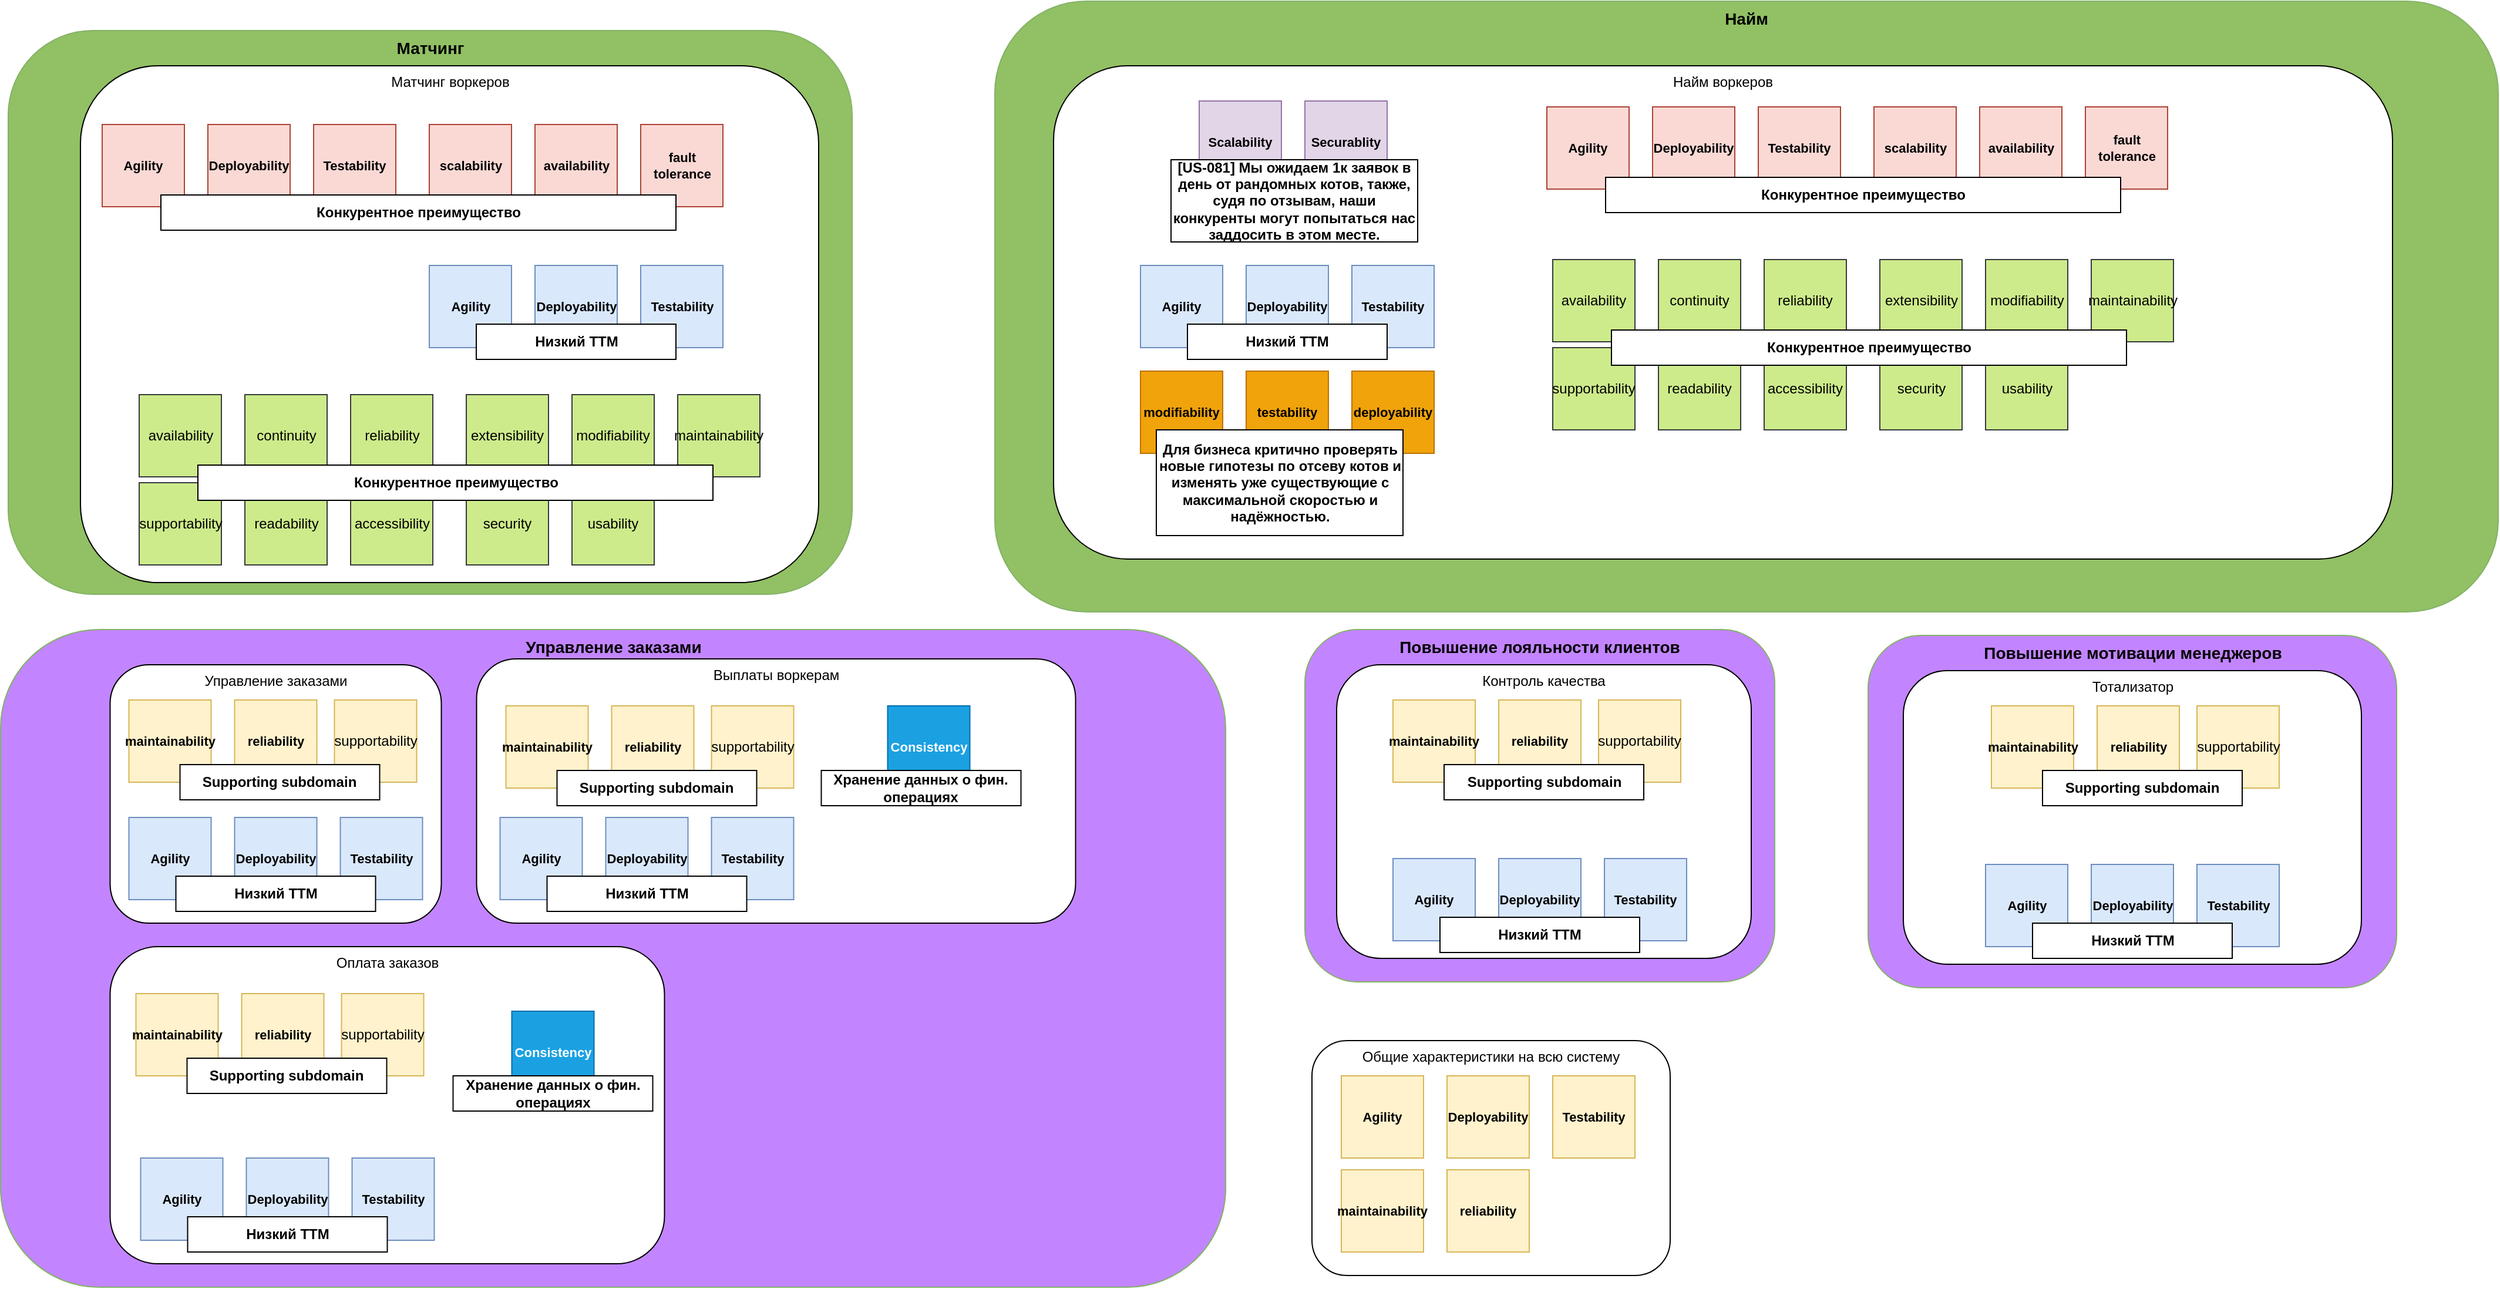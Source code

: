 <mxfile version="24.6.4" type="device">
  <diagram name="Страница — 1" id="pB-DCqzlVxQYwyFY6dTd">
    <mxGraphModel dx="5239" dy="3279" grid="1" gridSize="10" guides="1" tooltips="1" connect="1" arrows="1" fold="1" page="1" pageScale="1" pageWidth="827" pageHeight="1169" math="0" shadow="0">
      <root>
        <mxCell id="0" />
        <mxCell id="1" parent="0" />
        <mxCell id="i9HxITUdwTg5ynkEMa7d-1" value="&lt;font style=&quot;font-size: 14px;&quot;&gt;Найм&lt;/font&gt;" style="rounded=1;whiteSpace=wrap;html=1;fillColor=#92C064;strokeColor=#82b366;horizontal=1;verticalAlign=top;fontSize=14;fontStyle=1" parent="1" vertex="1">
          <mxGeometry x="-560" y="-195" width="1280" height="520" as="geometry" />
        </mxCell>
        <mxCell id="i9HxITUdwTg5ynkEMa7d-2" value="Повышение мотивации менеджеров" style="rounded=1;whiteSpace=wrap;html=1;fillColor=#C285FF;strokeColor=#82b366;verticalAlign=top;fontStyle=1;fontSize=14;" parent="1" vertex="1">
          <mxGeometry x="183.5" y="345" width="450" height="300" as="geometry" />
        </mxCell>
        <mxCell id="i9HxITUdwTg5ynkEMa7d-3" value="Повышение лояльности клиентов" style="rounded=1;whiteSpace=wrap;html=1;fillColor=#C285FF;strokeColor=#82b366;verticalAlign=top;fontSize=14;fontStyle=1" parent="1" vertex="1">
          <mxGeometry x="-296" y="340" width="400" height="300" as="geometry" />
        </mxCell>
        <mxCell id="i9HxITUdwTg5ynkEMa7d-4" value="&lt;font style=&quot;font-size: 14px;&quot;&gt;&lt;b&gt;Управление заказами&lt;/b&gt;&lt;/font&gt;" style="rounded=1;whiteSpace=wrap;html=1;fillColor=#C285FF;strokeColor=#82b366;verticalAlign=top;" parent="1" vertex="1">
          <mxGeometry x="-1406.5" y="340" width="1043" height="560" as="geometry" />
        </mxCell>
        <mxCell id="i9HxITUdwTg5ynkEMa7d-6" value="Найм воркеров" style="rounded=1;whiteSpace=wrap;html=1;horizontal=1;verticalAlign=top;" parent="1" vertex="1">
          <mxGeometry x="-510" y="-140" width="1140" height="420" as="geometry" />
        </mxCell>
        <mxCell id="i9HxITUdwTg5ynkEMa7d-8" value="Оплата заказов" style="rounded=1;whiteSpace=wrap;html=1;verticalAlign=top;" parent="1" vertex="1">
          <mxGeometry x="-1313.25" y="610" width="472" height="270" as="geometry" />
        </mxCell>
        <mxCell id="i9HxITUdwTg5ynkEMa7d-9" value="Выплаты воркерам" style="rounded=1;whiteSpace=wrap;html=1;verticalAlign=top;" parent="1" vertex="1">
          <mxGeometry x="-1001.25" y="365" width="510" height="225" as="geometry" />
        </mxCell>
        <mxCell id="i9HxITUdwTg5ynkEMa7d-11" value="Управление заказами" style="rounded=1;whiteSpace=wrap;html=1;verticalAlign=top;" parent="1" vertex="1">
          <mxGeometry x="-1313.25" y="370" width="282" height="220" as="geometry" />
        </mxCell>
        <mxCell id="i9HxITUdwTg5ynkEMa7d-17" value="Тотализатор" style="rounded=1;whiteSpace=wrap;html=1;verticalAlign=top;" parent="1" vertex="1">
          <mxGeometry x="213.5" y="375" width="390" height="250" as="geometry" />
        </mxCell>
        <mxCell id="i9HxITUdwTg5ynkEMa7d-18" value="Контроль качества" style="rounded=1;whiteSpace=wrap;html=1;verticalAlign=top;" parent="1" vertex="1">
          <mxGeometry x="-269" y="370" width="353" height="250" as="geometry" />
        </mxCell>
        <mxCell id="p7_S75s9Kl5HE0xFlEru-1" value="Матчинг" style="rounded=1;whiteSpace=wrap;html=1;fillColor=#92C064;strokeColor=#82b366;verticalAlign=top;fontStyle=1;fontSize=14;" parent="1" vertex="1">
          <mxGeometry x="-1400" y="-170" width="718.5" height="480" as="geometry" />
        </mxCell>
        <mxCell id="i9HxITUdwTg5ynkEMa7d-10" value="Матчинг воркеров" style="rounded=1;whiteSpace=wrap;html=1;verticalAlign=top;" parent="1" vertex="1">
          <mxGeometry x="-1338.5" y="-140" width="628.5" height="440" as="geometry" />
        </mxCell>
        <mxCell id="guKOBlCvcFEGk6WnvgFR-11" value="&lt;b style=&quot;font-size: 11px;&quot;&gt;&lt;font style=&quot;font-size: 11px;&quot;&gt;Agility&lt;/font&gt;&lt;/b&gt;" style="whiteSpace=wrap;html=1;aspect=fixed;labelBackgroundColor=none;fillColor=#dae8fc;strokeColor=#6c8ebf;fontSize=11;" parent="1" vertex="1">
          <mxGeometry x="-436" y="30" width="70" height="70" as="geometry" />
        </mxCell>
        <mxCell id="guKOBlCvcFEGk6WnvgFR-12" value="&lt;b style=&quot;font-size: 11px;&quot;&gt;&lt;font style=&quot;font-size: 11px;&quot;&gt;Deployability&lt;/font&gt;&lt;/b&gt;" style="whiteSpace=wrap;html=1;aspect=fixed;labelBackgroundColor=none;fillColor=#dae8fc;strokeColor=#6c8ebf;fontSize=11;" parent="1" vertex="1">
          <mxGeometry x="-346" y="30" width="70" height="70" as="geometry" />
        </mxCell>
        <mxCell id="guKOBlCvcFEGk6WnvgFR-13" value="&lt;b style=&quot;font-size: 11px;&quot;&gt;&lt;font style=&quot;font-size: 11px;&quot;&gt;Testability&lt;/font&gt;&lt;/b&gt;" style="whiteSpace=wrap;html=1;aspect=fixed;labelBackgroundColor=none;fillColor=#dae8fc;strokeColor=#6c8ebf;fontSize=11;" parent="1" vertex="1">
          <mxGeometry x="-256" y="30" width="70" height="70" as="geometry" />
        </mxCell>
        <mxCell id="guKOBlCvcFEGk6WnvgFR-14" value="Низкий TTM" style="rounded=0;whiteSpace=wrap;html=1;fontStyle=1" parent="1" vertex="1">
          <mxGeometry x="-396" y="80" width="170" height="30" as="geometry" />
        </mxCell>
        <mxCell id="guKOBlCvcFEGk6WnvgFR-18" value="&lt;b style=&quot;font-size: 11px;&quot;&gt;&lt;font style=&quot;font-size: 11px;&quot;&gt;Agility&lt;/font&gt;&lt;/b&gt;" style="whiteSpace=wrap;html=1;aspect=fixed;labelBackgroundColor=none;fillColor=#dae8fc;strokeColor=#6c8ebf;fontSize=11;" parent="1" vertex="1">
          <mxGeometry x="-1041.5" y="30" width="70" height="70" as="geometry" />
        </mxCell>
        <mxCell id="guKOBlCvcFEGk6WnvgFR-19" value="&lt;b style=&quot;font-size: 11px;&quot;&gt;&lt;font style=&quot;font-size: 11px;&quot;&gt;Deployability&lt;/font&gt;&lt;/b&gt;" style="whiteSpace=wrap;html=1;aspect=fixed;labelBackgroundColor=none;fillColor=#dae8fc;strokeColor=#6c8ebf;fontSize=11;" parent="1" vertex="1">
          <mxGeometry x="-951.5" y="30" width="70" height="70" as="geometry" />
        </mxCell>
        <mxCell id="guKOBlCvcFEGk6WnvgFR-20" value="&lt;b style=&quot;font-size: 11px;&quot;&gt;&lt;font style=&quot;font-size: 11px;&quot;&gt;Testability&lt;/font&gt;&lt;/b&gt;" style="whiteSpace=wrap;html=1;aspect=fixed;labelBackgroundColor=none;fillColor=#dae8fc;strokeColor=#6c8ebf;fontSize=11;" parent="1" vertex="1">
          <mxGeometry x="-861.5" y="30" width="70" height="70" as="geometry" />
        </mxCell>
        <mxCell id="guKOBlCvcFEGk6WnvgFR-21" value="Низкий TTM" style="rounded=0;whiteSpace=wrap;html=1;fontStyle=1" parent="1" vertex="1">
          <mxGeometry x="-1001.5" y="80" width="170" height="30" as="geometry" />
        </mxCell>
        <mxCell id="guKOBlCvcFEGk6WnvgFR-22" value="&lt;b style=&quot;font-size: 11px;&quot;&gt;&lt;font style=&quot;font-size: 11px;&quot;&gt;Agility&lt;/font&gt;&lt;/b&gt;" style="whiteSpace=wrap;html=1;aspect=fixed;labelBackgroundColor=none;fillColor=#dae8fc;strokeColor=#6c8ebf;fontSize=11;" parent="1" vertex="1">
          <mxGeometry x="-221" y="535" width="70" height="70" as="geometry" />
        </mxCell>
        <mxCell id="guKOBlCvcFEGk6WnvgFR-23" value="&lt;b style=&quot;font-size: 11px;&quot;&gt;&lt;font style=&quot;font-size: 11px;&quot;&gt;Deployability&lt;/font&gt;&lt;/b&gt;" style="whiteSpace=wrap;html=1;aspect=fixed;labelBackgroundColor=none;fillColor=#dae8fc;strokeColor=#6c8ebf;fontSize=11;" parent="1" vertex="1">
          <mxGeometry x="-131" y="535" width="70" height="70" as="geometry" />
        </mxCell>
        <mxCell id="guKOBlCvcFEGk6WnvgFR-24" value="&lt;b style=&quot;font-size: 11px;&quot;&gt;&lt;font style=&quot;font-size: 11px;&quot;&gt;Testability&lt;/font&gt;&lt;/b&gt;" style="whiteSpace=wrap;html=1;aspect=fixed;labelBackgroundColor=none;fillColor=#dae8fc;strokeColor=#6c8ebf;fontSize=11;" parent="1" vertex="1">
          <mxGeometry x="-41" y="535" width="70" height="70" as="geometry" />
        </mxCell>
        <mxCell id="guKOBlCvcFEGk6WnvgFR-25" value="Низкий TTM" style="rounded=0;whiteSpace=wrap;html=1;fontStyle=1" parent="1" vertex="1">
          <mxGeometry x="-181" y="585" width="170" height="30" as="geometry" />
        </mxCell>
        <mxCell id="guKOBlCvcFEGk6WnvgFR-30" value="&lt;b style=&quot;font-size: 11px;&quot;&gt;&lt;font style=&quot;font-size: 11px;&quot;&gt;Agility&lt;/font&gt;&lt;/b&gt;" style="whiteSpace=wrap;html=1;aspect=fixed;labelBackgroundColor=none;fillColor=#dae8fc;strokeColor=#6c8ebf;fontSize=11;" parent="1" vertex="1">
          <mxGeometry x="-1297.25" y="500" width="70" height="70" as="geometry" />
        </mxCell>
        <mxCell id="guKOBlCvcFEGk6WnvgFR-31" value="&lt;b style=&quot;font-size: 11px;&quot;&gt;&lt;font style=&quot;font-size: 11px;&quot;&gt;Deployability&lt;/font&gt;&lt;/b&gt;" style="whiteSpace=wrap;html=1;aspect=fixed;labelBackgroundColor=none;fillColor=#dae8fc;strokeColor=#6c8ebf;fontSize=11;" parent="1" vertex="1">
          <mxGeometry x="-1207.25" y="500" width="70" height="70" as="geometry" />
        </mxCell>
        <mxCell id="guKOBlCvcFEGk6WnvgFR-32" value="&lt;b style=&quot;font-size: 11px;&quot;&gt;&lt;font style=&quot;font-size: 11px;&quot;&gt;Testability&lt;/font&gt;&lt;/b&gt;" style="whiteSpace=wrap;html=1;aspect=fixed;labelBackgroundColor=none;fillColor=#dae8fc;strokeColor=#6c8ebf;fontSize=11;" parent="1" vertex="1">
          <mxGeometry x="-1117.25" y="500" width="70" height="70" as="geometry" />
        </mxCell>
        <mxCell id="guKOBlCvcFEGk6WnvgFR-33" value="Низкий TTM" style="rounded=0;whiteSpace=wrap;html=1;fontStyle=1" parent="1" vertex="1">
          <mxGeometry x="-1257.25" y="550" width="170" height="30" as="geometry" />
        </mxCell>
        <mxCell id="guKOBlCvcFEGk6WnvgFR-34" value="&lt;b style=&quot;font-size: 11px;&quot;&gt;&lt;font style=&quot;font-size: 11px;&quot;&gt;Agility&lt;/font&gt;&lt;/b&gt;" style="whiteSpace=wrap;html=1;aspect=fixed;labelBackgroundColor=none;fillColor=#dae8fc;strokeColor=#6c8ebf;fontSize=11;" parent="1" vertex="1">
          <mxGeometry x="-981.25" y="500" width="70" height="70" as="geometry" />
        </mxCell>
        <mxCell id="guKOBlCvcFEGk6WnvgFR-35" value="&lt;b style=&quot;font-size: 11px;&quot;&gt;&lt;font style=&quot;font-size: 11px;&quot;&gt;Deployability&lt;/font&gt;&lt;/b&gt;" style="whiteSpace=wrap;html=1;aspect=fixed;labelBackgroundColor=none;fillColor=#dae8fc;strokeColor=#6c8ebf;fontSize=11;" parent="1" vertex="1">
          <mxGeometry x="-891.25" y="500" width="70" height="70" as="geometry" />
        </mxCell>
        <mxCell id="guKOBlCvcFEGk6WnvgFR-36" value="&lt;b style=&quot;font-size: 11px;&quot;&gt;&lt;font style=&quot;font-size: 11px;&quot;&gt;Testability&lt;/font&gt;&lt;/b&gt;" style="whiteSpace=wrap;html=1;aspect=fixed;labelBackgroundColor=none;fillColor=#dae8fc;strokeColor=#6c8ebf;fontSize=11;" parent="1" vertex="1">
          <mxGeometry x="-801.25" y="500" width="70" height="70" as="geometry" />
        </mxCell>
        <mxCell id="guKOBlCvcFEGk6WnvgFR-37" value="Низкий TTM" style="rounded=0;whiteSpace=wrap;html=1;fontStyle=1" parent="1" vertex="1">
          <mxGeometry x="-941.25" y="550" width="170" height="30" as="geometry" />
        </mxCell>
        <mxCell id="guKOBlCvcFEGk6WnvgFR-38" value="&lt;b style=&quot;font-size: 11px;&quot;&gt;&lt;font style=&quot;font-size: 11px;&quot;&gt;Agility&lt;/font&gt;&lt;/b&gt;" style="whiteSpace=wrap;html=1;aspect=fixed;labelBackgroundColor=none;fillColor=#dae8fc;strokeColor=#6c8ebf;fontSize=11;" parent="1" vertex="1">
          <mxGeometry x="-1287.25" y="790" width="70" height="70" as="geometry" />
        </mxCell>
        <mxCell id="guKOBlCvcFEGk6WnvgFR-39" value="&lt;b style=&quot;font-size: 11px;&quot;&gt;&lt;font style=&quot;font-size: 11px;&quot;&gt;Deployability&lt;/font&gt;&lt;/b&gt;" style="whiteSpace=wrap;html=1;aspect=fixed;labelBackgroundColor=none;fillColor=#dae8fc;strokeColor=#6c8ebf;fontSize=11;" parent="1" vertex="1">
          <mxGeometry x="-1197.25" y="790" width="70" height="70" as="geometry" />
        </mxCell>
        <mxCell id="guKOBlCvcFEGk6WnvgFR-40" value="&lt;b style=&quot;font-size: 11px;&quot;&gt;&lt;font style=&quot;font-size: 11px;&quot;&gt;Testability&lt;/font&gt;&lt;/b&gt;" style="whiteSpace=wrap;html=1;aspect=fixed;labelBackgroundColor=none;fillColor=#dae8fc;strokeColor=#6c8ebf;fontSize=11;" parent="1" vertex="1">
          <mxGeometry x="-1107.25" y="790" width="70" height="70" as="geometry" />
        </mxCell>
        <mxCell id="guKOBlCvcFEGk6WnvgFR-41" value="Низкий TTM" style="rounded=0;whiteSpace=wrap;html=1;fontStyle=1" parent="1" vertex="1">
          <mxGeometry x="-1247.25" y="840" width="170" height="30" as="geometry" />
        </mxCell>
        <mxCell id="guKOBlCvcFEGk6WnvgFR-42" value="&lt;b style=&quot;font-size: 11px;&quot;&gt;&lt;font style=&quot;font-size: 11px;&quot;&gt;Agility&lt;/font&gt;&lt;/b&gt;" style="whiteSpace=wrap;html=1;aspect=fixed;labelBackgroundColor=none;fillColor=#dae8fc;strokeColor=#6c8ebf;fontSize=11;" parent="1" vertex="1">
          <mxGeometry x="283.5" y="540" width="70" height="70" as="geometry" />
        </mxCell>
        <mxCell id="guKOBlCvcFEGk6WnvgFR-43" value="&lt;b style=&quot;font-size: 11px;&quot;&gt;&lt;font style=&quot;font-size: 11px;&quot;&gt;Deployability&lt;/font&gt;&lt;/b&gt;" style="whiteSpace=wrap;html=1;aspect=fixed;labelBackgroundColor=none;fillColor=#dae8fc;strokeColor=#6c8ebf;fontSize=11;" parent="1" vertex="1">
          <mxGeometry x="373.5" y="540" width="70" height="70" as="geometry" />
        </mxCell>
        <mxCell id="guKOBlCvcFEGk6WnvgFR-44" value="&lt;b style=&quot;font-size: 11px;&quot;&gt;&lt;font style=&quot;font-size: 11px;&quot;&gt;Testability&lt;/font&gt;&lt;/b&gt;" style="whiteSpace=wrap;html=1;aspect=fixed;labelBackgroundColor=none;fillColor=#dae8fc;strokeColor=#6c8ebf;fontSize=11;" parent="1" vertex="1">
          <mxGeometry x="463.5" y="540" width="70" height="70" as="geometry" />
        </mxCell>
        <mxCell id="guKOBlCvcFEGk6WnvgFR-45" value="Низкий TTM" style="rounded=0;whiteSpace=wrap;html=1;fontStyle=1" parent="1" vertex="1">
          <mxGeometry x="323.5" y="590" width="170" height="30" as="geometry" />
        </mxCell>
        <mxCell id="guKOBlCvcFEGk6WnvgFR-46" value="Общие характеристики на всю систему" style="rounded=1;whiteSpace=wrap;html=1;verticalAlign=top;" parent="1" vertex="1">
          <mxGeometry x="-290" y="690" width="305" height="200" as="geometry" />
        </mxCell>
        <mxCell id="guKOBlCvcFEGk6WnvgFR-47" value="&lt;b style=&quot;font-size: 11px;&quot;&gt;&lt;font style=&quot;font-size: 11px;&quot;&gt;Agility&lt;/font&gt;&lt;/b&gt;" style="whiteSpace=wrap;html=1;aspect=fixed;labelBackgroundColor=none;fillColor=#fff2cc;strokeColor=#d6b656;fontSize=11;" parent="1" vertex="1">
          <mxGeometry x="-265" y="720" width="70" height="70" as="geometry" />
        </mxCell>
        <mxCell id="DYhysilcUHir7CbwO9jj-1" value="&lt;b style=&quot;font-size: 11px;&quot;&gt;&lt;font style=&quot;font-size: 11px;&quot;&gt;Deployability&lt;/font&gt;&lt;/b&gt;" style="whiteSpace=wrap;html=1;aspect=fixed;labelBackgroundColor=none;fillColor=#fff2cc;strokeColor=#d6b656;fontSize=11;" vertex="1" parent="1">
          <mxGeometry x="-175" y="720" width="70" height="70" as="geometry" />
        </mxCell>
        <mxCell id="DYhysilcUHir7CbwO9jj-2" value="&lt;b style=&quot;font-size: 11px;&quot;&gt;&lt;font style=&quot;font-size: 11px;&quot;&gt;Testability&lt;/font&gt;&lt;/b&gt;" style="whiteSpace=wrap;html=1;aspect=fixed;labelBackgroundColor=none;fillColor=#fff2cc;strokeColor=#d6b656;fontSize=11;" vertex="1" parent="1">
          <mxGeometry x="-85" y="720" width="70" height="70" as="geometry" />
        </mxCell>
        <mxCell id="DYhysilcUHir7CbwO9jj-3" value="&lt;b style=&quot;font-size: 11px;&quot;&gt;&lt;font style=&quot;font-size: 11px;&quot;&gt;Scalability&lt;/font&gt;&lt;/b&gt;" style="whiteSpace=wrap;html=1;aspect=fixed;labelBackgroundColor=none;fillColor=#e1d5e7;strokeColor=#9673a6;fontSize=11;" vertex="1" parent="1">
          <mxGeometry x="-386" y="-110" width="70" height="70" as="geometry" />
        </mxCell>
        <mxCell id="DYhysilcUHir7CbwO9jj-4" value="&lt;b style=&quot;font-size: 11px;&quot;&gt;&lt;font style=&quot;font-size: 11px;&quot;&gt;Securablity&lt;/font&gt;&lt;/b&gt;" style="whiteSpace=wrap;html=1;aspect=fixed;labelBackgroundColor=none;fillColor=#e1d5e7;strokeColor=#9673a6;fontSize=11;" vertex="1" parent="1">
          <mxGeometry x="-296" y="-110" width="70" height="70" as="geometry" />
        </mxCell>
        <mxCell id="DYhysilcUHir7CbwO9jj-5" value="&lt;b&gt;modifiability&lt;/b&gt;" style="whiteSpace=wrap;html=1;aspect=fixed;labelBackgroundColor=none;fillColor=#f0a30a;strokeColor=#BD7000;fontSize=11;fontColor=#000000;" vertex="1" parent="1">
          <mxGeometry x="-436" y="120" width="70" height="70" as="geometry" />
        </mxCell>
        <mxCell id="DYhysilcUHir7CbwO9jj-6" value="&lt;b&gt;testability&lt;/b&gt;" style="whiteSpace=wrap;html=1;aspect=fixed;labelBackgroundColor=none;fillColor=#f0a30a;strokeColor=#BD7000;fontSize=11;fontColor=#000000;" vertex="1" parent="1">
          <mxGeometry x="-346" y="120" width="70" height="70" as="geometry" />
        </mxCell>
        <mxCell id="DYhysilcUHir7CbwO9jj-7" value="&lt;b&gt;deployability&lt;/b&gt;" style="whiteSpace=wrap;html=1;aspect=fixed;labelBackgroundColor=none;fillColor=#f0a30a;strokeColor=#BD7000;fontSize=11;fontColor=#000000;" vertex="1" parent="1">
          <mxGeometry x="-256" y="120" width="70" height="70" as="geometry" />
        </mxCell>
        <mxCell id="DYhysilcUHir7CbwO9jj-8" value="Для бизнеса критично проверять новые гипотезы по отсеву котов и изменять уже существующие с максимальной скоростью и надёжностью." style="rounded=0;whiteSpace=wrap;html=1;fontStyle=1" vertex="1" parent="1">
          <mxGeometry x="-422.5" y="170" width="210" height="90" as="geometry" />
        </mxCell>
        <mxCell id="DYhysilcUHir7CbwO9jj-9" value="[US-081] Мы ожидаем 1к заявок в день от рандомных котов, также, судя по отзывам, наши конкуренты могут попытаться нас заддосить в этом месте." style="rounded=0;whiteSpace=wrap;html=1;fontStyle=1" vertex="1" parent="1">
          <mxGeometry x="-410" y="-60" width="210" height="70" as="geometry" />
        </mxCell>
        <mxCell id="DYhysilcUHir7CbwO9jj-10" value="&lt;b&gt;maintainability&lt;/b&gt;" style="whiteSpace=wrap;html=1;aspect=fixed;labelBackgroundColor=none;fillColor=#fff2cc;strokeColor=#d6b656;fontSize=11;" vertex="1" parent="1">
          <mxGeometry x="-265" y="800" width="70" height="70" as="geometry" />
        </mxCell>
        <mxCell id="DYhysilcUHir7CbwO9jj-11" value="&lt;b&gt;reliability&lt;/b&gt;" style="whiteSpace=wrap;html=1;aspect=fixed;labelBackgroundColor=none;fillColor=#fff2cc;strokeColor=#d6b656;fontSize=11;" vertex="1" parent="1">
          <mxGeometry x="-175" y="800" width="70" height="70" as="geometry" />
        </mxCell>
        <mxCell id="DYhysilcUHir7CbwO9jj-14" value="&lt;b&gt;maintainability&lt;/b&gt;" style="whiteSpace=wrap;html=1;aspect=fixed;labelBackgroundColor=none;fillColor=#fff2cc;strokeColor=#d6b656;fontSize=11;" vertex="1" parent="1">
          <mxGeometry x="-221" y="400" width="70" height="70" as="geometry" />
        </mxCell>
        <mxCell id="DYhysilcUHir7CbwO9jj-15" value="&lt;b&gt;reliability&lt;/b&gt;" style="whiteSpace=wrap;html=1;aspect=fixed;labelBackgroundColor=none;fillColor=#fff2cc;strokeColor=#d6b656;fontSize=11;" vertex="1" parent="1">
          <mxGeometry x="-131" y="400" width="70" height="70" as="geometry" />
        </mxCell>
        <mxCell id="DYhysilcUHir7CbwO9jj-16" value="&lt;span style=&quot;font-size: 12px; text-align: left;&quot;&gt;supportability&lt;/span&gt;" style="whiteSpace=wrap;html=1;aspect=fixed;labelBackgroundColor=none;fillColor=#fff2cc;strokeColor=#d6b656;fontSize=11;" vertex="1" parent="1">
          <mxGeometry x="-46" y="400" width="70" height="70" as="geometry" />
        </mxCell>
        <mxCell id="DYhysilcUHir7CbwO9jj-17" value="Supporting subdomain" style="rounded=0;whiteSpace=wrap;html=1;fontStyle=1" vertex="1" parent="1">
          <mxGeometry x="-177.5" y="455" width="170" height="30" as="geometry" />
        </mxCell>
        <mxCell id="DYhysilcUHir7CbwO9jj-18" value="&lt;b&gt;maintainability&lt;/b&gt;" style="whiteSpace=wrap;html=1;aspect=fixed;labelBackgroundColor=none;fillColor=#fff2cc;strokeColor=#d6b656;fontSize=11;" vertex="1" parent="1">
          <mxGeometry x="-1297.25" y="400" width="70" height="70" as="geometry" />
        </mxCell>
        <mxCell id="DYhysilcUHir7CbwO9jj-19" value="&lt;b&gt;reliability&lt;/b&gt;" style="whiteSpace=wrap;html=1;aspect=fixed;labelBackgroundColor=none;fillColor=#fff2cc;strokeColor=#d6b656;fontSize=11;" vertex="1" parent="1">
          <mxGeometry x="-1207.25" y="400" width="70" height="70" as="geometry" />
        </mxCell>
        <mxCell id="DYhysilcUHir7CbwO9jj-20" value="&lt;span style=&quot;font-size: 12px; text-align: left;&quot;&gt;supportability&lt;/span&gt;" style="whiteSpace=wrap;html=1;aspect=fixed;labelBackgroundColor=none;fillColor=#fff2cc;strokeColor=#d6b656;fontSize=11;" vertex="1" parent="1">
          <mxGeometry x="-1122.25" y="400" width="70" height="70" as="geometry" />
        </mxCell>
        <mxCell id="DYhysilcUHir7CbwO9jj-21" value="Supporting subdomain" style="rounded=0;whiteSpace=wrap;html=1;fontStyle=1" vertex="1" parent="1">
          <mxGeometry x="-1253.75" y="455" width="170" height="30" as="geometry" />
        </mxCell>
        <mxCell id="DYhysilcUHir7CbwO9jj-22" value="&lt;b&gt;maintainability&lt;/b&gt;" style="whiteSpace=wrap;html=1;aspect=fixed;labelBackgroundColor=none;fillColor=#fff2cc;strokeColor=#d6b656;fontSize=11;" vertex="1" parent="1">
          <mxGeometry x="-976.25" y="405" width="70" height="70" as="geometry" />
        </mxCell>
        <mxCell id="DYhysilcUHir7CbwO9jj-23" value="&lt;b&gt;reliability&lt;/b&gt;" style="whiteSpace=wrap;html=1;aspect=fixed;labelBackgroundColor=none;fillColor=#fff2cc;strokeColor=#d6b656;fontSize=11;" vertex="1" parent="1">
          <mxGeometry x="-886.25" y="405" width="70" height="70" as="geometry" />
        </mxCell>
        <mxCell id="DYhysilcUHir7CbwO9jj-24" value="&lt;span style=&quot;font-size: 12px; text-align: left;&quot;&gt;supportability&lt;/span&gt;" style="whiteSpace=wrap;html=1;aspect=fixed;labelBackgroundColor=none;fillColor=#fff2cc;strokeColor=#d6b656;fontSize=11;" vertex="1" parent="1">
          <mxGeometry x="-801.25" y="405" width="70" height="70" as="geometry" />
        </mxCell>
        <mxCell id="DYhysilcUHir7CbwO9jj-25" value="Supporting subdomain" style="rounded=0;whiteSpace=wrap;html=1;fontStyle=1" vertex="1" parent="1">
          <mxGeometry x="-932.75" y="460" width="170" height="30" as="geometry" />
        </mxCell>
        <mxCell id="DYhysilcUHir7CbwO9jj-26" value="&lt;b&gt;maintainability&lt;/b&gt;" style="whiteSpace=wrap;html=1;aspect=fixed;labelBackgroundColor=none;fillColor=#fff2cc;strokeColor=#d6b656;fontSize=11;" vertex="1" parent="1">
          <mxGeometry x="-1291.25" y="650" width="70" height="70" as="geometry" />
        </mxCell>
        <mxCell id="DYhysilcUHir7CbwO9jj-27" value="&lt;b&gt;reliability&lt;/b&gt;" style="whiteSpace=wrap;html=1;aspect=fixed;labelBackgroundColor=none;fillColor=#fff2cc;strokeColor=#d6b656;fontSize=11;" vertex="1" parent="1">
          <mxGeometry x="-1201.25" y="650" width="70" height="70" as="geometry" />
        </mxCell>
        <mxCell id="DYhysilcUHir7CbwO9jj-28" value="&lt;span style=&quot;font-size: 12px; text-align: left;&quot;&gt;supportability&lt;/span&gt;" style="whiteSpace=wrap;html=1;aspect=fixed;labelBackgroundColor=none;fillColor=#fff2cc;strokeColor=#d6b656;fontSize=11;" vertex="1" parent="1">
          <mxGeometry x="-1116.25" y="650" width="70" height="70" as="geometry" />
        </mxCell>
        <mxCell id="DYhysilcUHir7CbwO9jj-29" value="Supporting subdomain" style="rounded=0;whiteSpace=wrap;html=1;fontStyle=1" vertex="1" parent="1">
          <mxGeometry x="-1247.75" y="705" width="170" height="30" as="geometry" />
        </mxCell>
        <mxCell id="DYhysilcUHir7CbwO9jj-30" value="&lt;b&gt;maintainability&lt;/b&gt;" style="whiteSpace=wrap;html=1;aspect=fixed;labelBackgroundColor=none;fillColor=#fff2cc;strokeColor=#d6b656;fontSize=11;" vertex="1" parent="1">
          <mxGeometry x="288.5" y="405" width="70" height="70" as="geometry" />
        </mxCell>
        <mxCell id="DYhysilcUHir7CbwO9jj-31" value="&lt;b&gt;reliability&lt;/b&gt;" style="whiteSpace=wrap;html=1;aspect=fixed;labelBackgroundColor=none;fillColor=#fff2cc;strokeColor=#d6b656;fontSize=11;" vertex="1" parent="1">
          <mxGeometry x="378.5" y="405" width="70" height="70" as="geometry" />
        </mxCell>
        <mxCell id="DYhysilcUHir7CbwO9jj-32" value="&lt;span style=&quot;font-size: 12px; text-align: left;&quot;&gt;supportability&lt;/span&gt;" style="whiteSpace=wrap;html=1;aspect=fixed;labelBackgroundColor=none;fillColor=#fff2cc;strokeColor=#d6b656;fontSize=11;" vertex="1" parent="1">
          <mxGeometry x="463.5" y="405" width="70" height="70" as="geometry" />
        </mxCell>
        <mxCell id="DYhysilcUHir7CbwO9jj-33" value="Supporting subdomain" style="rounded=0;whiteSpace=wrap;html=1;fontStyle=1" vertex="1" parent="1">
          <mxGeometry x="332" y="460" width="170" height="30" as="geometry" />
        </mxCell>
        <mxCell id="DYhysilcUHir7CbwO9jj-34" value="&lt;b&gt;scalability&lt;/b&gt;" style="whiteSpace=wrap;html=1;aspect=fixed;labelBackgroundColor=none;fillColor=#fad9d5;strokeColor=#ae4132;fontSize=11;" vertex="1" parent="1">
          <mxGeometry x="-1041.5" y="-90" width="70" height="70" as="geometry" />
        </mxCell>
        <mxCell id="DYhysilcUHir7CbwO9jj-35" value="&lt;b&gt;availability&lt;/b&gt;" style="whiteSpace=wrap;html=1;aspect=fixed;labelBackgroundColor=none;fillColor=#fad9d5;strokeColor=#ae4132;fontSize=11;" vertex="1" parent="1">
          <mxGeometry x="-951.5" y="-90" width="70" height="70" as="geometry" />
        </mxCell>
        <mxCell id="DYhysilcUHir7CbwO9jj-36" value="&lt;b&gt;fault tolerance&lt;/b&gt;" style="whiteSpace=wrap;html=1;aspect=fixed;labelBackgroundColor=none;fillColor=#fad9d5;strokeColor=#ae4132;fontSize=11;" vertex="1" parent="1">
          <mxGeometry x="-861.5" y="-90" width="70" height="70" as="geometry" />
        </mxCell>
        <mxCell id="DYhysilcUHir7CbwO9jj-43" value="&lt;b style=&quot;font-size: 11px;&quot;&gt;&lt;font style=&quot;font-size: 11px;&quot;&gt;Agility&lt;/font&gt;&lt;/b&gt;" style="whiteSpace=wrap;html=1;aspect=fixed;labelBackgroundColor=none;fillColor=#fad9d5;strokeColor=#ae4132;fontSize=11;" vertex="1" parent="1">
          <mxGeometry x="-1320" y="-90" width="70" height="70" as="geometry" />
        </mxCell>
        <mxCell id="DYhysilcUHir7CbwO9jj-44" value="&lt;b style=&quot;font-size: 11px;&quot;&gt;&lt;font style=&quot;font-size: 11px;&quot;&gt;Deployability&lt;/font&gt;&lt;/b&gt;" style="whiteSpace=wrap;html=1;aspect=fixed;labelBackgroundColor=none;fillColor=#fad9d5;strokeColor=#ae4132;fontSize=11;" vertex="1" parent="1">
          <mxGeometry x="-1230" y="-90" width="70" height="70" as="geometry" />
        </mxCell>
        <mxCell id="DYhysilcUHir7CbwO9jj-45" value="&lt;b style=&quot;font-size: 11px;&quot;&gt;&lt;font style=&quot;font-size: 11px;&quot;&gt;Testability&lt;/font&gt;&lt;/b&gt;" style="whiteSpace=wrap;html=1;aspect=fixed;labelBackgroundColor=none;fillColor=#fad9d5;strokeColor=#ae4132;fontSize=11;" vertex="1" parent="1">
          <mxGeometry x="-1140" y="-90" width="70" height="70" as="geometry" />
        </mxCell>
        <mxCell id="DYhysilcUHir7CbwO9jj-37" value="Конкурентное преимущество" style="rounded=0;whiteSpace=wrap;html=1;fontStyle=1" vertex="1" parent="1">
          <mxGeometry x="-1270" y="-30" width="438.5" height="30" as="geometry" />
        </mxCell>
        <mxCell id="DYhysilcUHir7CbwO9jj-53" value="&lt;b&gt;fault tolerance&lt;/b&gt;" style="whiteSpace=wrap;html=1;aspect=fixed;labelBackgroundColor=none;fillColor=#fad9d5;strokeColor=#ae4132;fontSize=11;" vertex="1" parent="1">
          <mxGeometry x="368.5" y="-105" width="70" height="70" as="geometry" />
        </mxCell>
        <mxCell id="DYhysilcUHir7CbwO9jj-54" value="&lt;b&gt;availability&lt;/b&gt;" style="whiteSpace=wrap;html=1;aspect=fixed;labelBackgroundColor=none;fillColor=#fad9d5;strokeColor=#ae4132;fontSize=11;" vertex="1" parent="1">
          <mxGeometry x="278.5" y="-105" width="70" height="70" as="geometry" />
        </mxCell>
        <mxCell id="DYhysilcUHir7CbwO9jj-56" value="&lt;b&gt;scalability&lt;/b&gt;" style="whiteSpace=wrap;html=1;aspect=fixed;labelBackgroundColor=none;fillColor=#fad9d5;strokeColor=#ae4132;fontSize=11;" vertex="1" parent="1">
          <mxGeometry x="188.5" y="-105" width="70" height="70" as="geometry" />
        </mxCell>
        <mxCell id="DYhysilcUHir7CbwO9jj-57" value="&lt;b style=&quot;font-size: 11px;&quot;&gt;&lt;font style=&quot;font-size: 11px;&quot;&gt;Testability&lt;/font&gt;&lt;/b&gt;" style="whiteSpace=wrap;html=1;aspect=fixed;labelBackgroundColor=none;fillColor=#fad9d5;strokeColor=#ae4132;fontSize=11;" vertex="1" parent="1">
          <mxGeometry x="90" y="-105" width="70" height="70" as="geometry" />
        </mxCell>
        <mxCell id="DYhysilcUHir7CbwO9jj-58" value="&lt;b style=&quot;font-size: 11px;&quot;&gt;&lt;font style=&quot;font-size: 11px;&quot;&gt;Deployability&lt;/font&gt;&lt;/b&gt;" style="whiteSpace=wrap;html=1;aspect=fixed;labelBackgroundColor=none;fillColor=#fad9d5;strokeColor=#ae4132;fontSize=11;" vertex="1" parent="1">
          <mxGeometry y="-105" width="70" height="70" as="geometry" />
        </mxCell>
        <mxCell id="DYhysilcUHir7CbwO9jj-59" value="&lt;b style=&quot;font-size: 11px;&quot;&gt;&lt;font style=&quot;font-size: 11px;&quot;&gt;Agility&lt;/font&gt;&lt;/b&gt;" style="whiteSpace=wrap;html=1;aspect=fixed;labelBackgroundColor=none;fillColor=#fad9d5;strokeColor=#ae4132;fontSize=11;" vertex="1" parent="1">
          <mxGeometry x="-90" y="-105" width="70" height="70" as="geometry" />
        </mxCell>
        <mxCell id="DYhysilcUHir7CbwO9jj-55" value="Конкурентное преимущество" style="rounded=0;whiteSpace=wrap;html=1;fontStyle=1" vertex="1" parent="1">
          <mxGeometry x="-40" y="-45" width="438.5" height="30" as="geometry" />
        </mxCell>
        <mxCell id="DYhysilcUHir7CbwO9jj-60" value="&lt;span style=&quot;font-size: 12px; text-align: left;&quot;&gt;availability&lt;/span&gt;" style="whiteSpace=wrap;html=1;aspect=fixed;labelBackgroundColor=none;fillColor=#cdeb8b;strokeColor=#36393d;fontSize=11;" vertex="1" parent="1">
          <mxGeometry x="-85" y="25" width="70" height="70" as="geometry" />
        </mxCell>
        <mxCell id="DYhysilcUHir7CbwO9jj-61" value="&lt;span style=&quot;font-size: 12px; text-align: left;&quot;&gt;continuity&lt;/span&gt;" style="whiteSpace=wrap;html=1;aspect=fixed;labelBackgroundColor=none;fillColor=#cdeb8b;strokeColor=#36393d;fontSize=11;" vertex="1" parent="1">
          <mxGeometry x="5" y="25" width="70" height="70" as="geometry" />
        </mxCell>
        <mxCell id="DYhysilcUHir7CbwO9jj-62" value="&lt;span style=&quot;font-size: 12px; text-align: left;&quot;&gt;reliability&lt;/span&gt;" style="whiteSpace=wrap;html=1;aspect=fixed;labelBackgroundColor=none;fillColor=#cdeb8b;strokeColor=#36393d;fontSize=11;" vertex="1" parent="1">
          <mxGeometry x="95" y="25" width="70" height="70" as="geometry" />
        </mxCell>
        <mxCell id="DYhysilcUHir7CbwO9jj-63" value="&lt;span style=&quot;font-size: 12px; text-align: left;&quot;&gt;еxtensibility&lt;/span&gt;" style="whiteSpace=wrap;html=1;aspect=fixed;labelBackgroundColor=none;fillColor=#cdeb8b;strokeColor=#36393d;fontSize=11;" vertex="1" parent="1">
          <mxGeometry x="193.5" y="25" width="70" height="70" as="geometry" />
        </mxCell>
        <mxCell id="DYhysilcUHir7CbwO9jj-64" value="&lt;span style=&quot;font-size: 12px; text-align: left;&quot;&gt;modifiability&lt;/span&gt;" style="whiteSpace=wrap;html=1;aspect=fixed;labelBackgroundColor=none;fillColor=#cdeb8b;strokeColor=#36393d;fontSize=11;" vertex="1" parent="1">
          <mxGeometry x="283.5" y="25" width="70" height="70" as="geometry" />
        </mxCell>
        <mxCell id="DYhysilcUHir7CbwO9jj-65" value="&lt;span style=&quot;font-size: 12px; text-align: left;&quot;&gt;maintainability&lt;/span&gt;" style="whiteSpace=wrap;html=1;aspect=fixed;labelBackgroundColor=none;fillColor=#cdeb8b;strokeColor=#36393d;fontSize=11;" vertex="1" parent="1">
          <mxGeometry x="373.5" y="25" width="70" height="70" as="geometry" />
        </mxCell>
        <mxCell id="DYhysilcUHir7CbwO9jj-68" value="&lt;span style=&quot;font-size: 12px; text-align: left;&quot;&gt;supportability&lt;/span&gt;" style="whiteSpace=wrap;html=1;aspect=fixed;labelBackgroundColor=none;fillColor=#cdeb8b;strokeColor=#36393d;fontSize=11;" vertex="1" parent="1">
          <mxGeometry x="-85" y="100" width="70" height="70" as="geometry" />
        </mxCell>
        <mxCell id="DYhysilcUHir7CbwO9jj-69" value="&lt;span style=&quot;font-size: 12px; text-align: left;&quot;&gt;security&lt;/span&gt;" style="whiteSpace=wrap;html=1;aspect=fixed;labelBackgroundColor=none;fillColor=#cdeb8b;strokeColor=#36393d;fontSize=11;" vertex="1" parent="1">
          <mxGeometry x="193.5" y="100" width="70" height="70" as="geometry" />
        </mxCell>
        <mxCell id="DYhysilcUHir7CbwO9jj-70" value="&lt;span style=&quot;font-size: 12px; text-align: left;&quot;&gt;readability&lt;/span&gt;" style="whiteSpace=wrap;html=1;aspect=fixed;labelBackgroundColor=none;fillColor=#cdeb8b;strokeColor=#36393d;fontSize=11;" vertex="1" parent="1">
          <mxGeometry x="5" y="100" width="70" height="70" as="geometry" />
        </mxCell>
        <mxCell id="DYhysilcUHir7CbwO9jj-71" value="&lt;span style=&quot;font-size: 12px; text-align: left;&quot;&gt;accessibility&lt;/span&gt;" style="whiteSpace=wrap;html=1;aspect=fixed;labelBackgroundColor=none;fillColor=#cdeb8b;strokeColor=#36393d;fontSize=11;" vertex="1" parent="1">
          <mxGeometry x="95" y="100" width="70" height="70" as="geometry" />
        </mxCell>
        <mxCell id="DYhysilcUHir7CbwO9jj-72" value="&lt;span style=&quot;font-size: 12px; text-align: left;&quot;&gt;usability&lt;/span&gt;" style="whiteSpace=wrap;html=1;aspect=fixed;labelBackgroundColor=none;fillColor=#cdeb8b;strokeColor=#36393d;fontSize=11;" vertex="1" parent="1">
          <mxGeometry x="283.5" y="100" width="70" height="70" as="geometry" />
        </mxCell>
        <mxCell id="DYhysilcUHir7CbwO9jj-66" value="Конкурентное преимущество" style="rounded=0;whiteSpace=wrap;html=1;fontStyle=1;" vertex="1" parent="1">
          <mxGeometry x="-35" y="85" width="438.5" height="30" as="geometry" />
        </mxCell>
        <mxCell id="DYhysilcUHir7CbwO9jj-73" value="&lt;span style=&quot;font-size: 12px; text-align: left;&quot;&gt;availability&lt;/span&gt;" style="whiteSpace=wrap;html=1;aspect=fixed;labelBackgroundColor=none;fillColor=#cdeb8b;strokeColor=#36393d;fontSize=11;" vertex="1" parent="1">
          <mxGeometry x="-1288.5" y="140" width="70" height="70" as="geometry" />
        </mxCell>
        <mxCell id="DYhysilcUHir7CbwO9jj-74" value="&lt;span style=&quot;font-size: 12px; text-align: left;&quot;&gt;usability&lt;/span&gt;" style="whiteSpace=wrap;html=1;aspect=fixed;labelBackgroundColor=none;fillColor=#cdeb8b;strokeColor=#36393d;fontSize=11;" vertex="1" parent="1">
          <mxGeometry x="-920" y="215" width="70" height="70" as="geometry" />
        </mxCell>
        <mxCell id="DYhysilcUHir7CbwO9jj-75" value="&lt;span style=&quot;font-size: 12px; text-align: left;&quot;&gt;maintainability&lt;/span&gt;" style="whiteSpace=wrap;html=1;aspect=fixed;labelBackgroundColor=none;fillColor=#cdeb8b;strokeColor=#36393d;fontSize=11;" vertex="1" parent="1">
          <mxGeometry x="-830" y="140" width="70" height="70" as="geometry" />
        </mxCell>
        <mxCell id="DYhysilcUHir7CbwO9jj-76" value="&lt;span style=&quot;font-size: 12px; text-align: left;&quot;&gt;modifiability&lt;/span&gt;" style="whiteSpace=wrap;html=1;aspect=fixed;labelBackgroundColor=none;fillColor=#cdeb8b;strokeColor=#36393d;fontSize=11;" vertex="1" parent="1">
          <mxGeometry x="-920" y="140" width="70" height="70" as="geometry" />
        </mxCell>
        <mxCell id="DYhysilcUHir7CbwO9jj-77" value="&lt;span style=&quot;font-size: 12px; text-align: left;&quot;&gt;еxtensibility&lt;/span&gt;" style="whiteSpace=wrap;html=1;aspect=fixed;labelBackgroundColor=none;fillColor=#cdeb8b;strokeColor=#36393d;fontSize=11;" vertex="1" parent="1">
          <mxGeometry x="-1010" y="140" width="70" height="70" as="geometry" />
        </mxCell>
        <mxCell id="DYhysilcUHir7CbwO9jj-78" value="&lt;span style=&quot;font-size: 12px; text-align: left;&quot;&gt;reliability&lt;/span&gt;" style="whiteSpace=wrap;html=1;aspect=fixed;labelBackgroundColor=none;fillColor=#cdeb8b;strokeColor=#36393d;fontSize=11;" vertex="1" parent="1">
          <mxGeometry x="-1108.5" y="140" width="70" height="70" as="geometry" />
        </mxCell>
        <mxCell id="DYhysilcUHir7CbwO9jj-79" value="&lt;span style=&quot;font-size: 12px; text-align: left;&quot;&gt;continuity&lt;/span&gt;" style="whiteSpace=wrap;html=1;aspect=fixed;labelBackgroundColor=none;fillColor=#cdeb8b;strokeColor=#36393d;fontSize=11;" vertex="1" parent="1">
          <mxGeometry x="-1198.5" y="140" width="70" height="70" as="geometry" />
        </mxCell>
        <mxCell id="DYhysilcUHir7CbwO9jj-81" value="&lt;span style=&quot;font-size: 12px; text-align: left;&quot;&gt;supportability&lt;/span&gt;" style="whiteSpace=wrap;html=1;aspect=fixed;labelBackgroundColor=none;fillColor=#cdeb8b;strokeColor=#36393d;fontSize=11;" vertex="1" parent="1">
          <mxGeometry x="-1288.5" y="215" width="70" height="70" as="geometry" />
        </mxCell>
        <mxCell id="DYhysilcUHir7CbwO9jj-82" value="&lt;span style=&quot;font-size: 12px; text-align: left;&quot;&gt;readability&lt;/span&gt;" style="whiteSpace=wrap;html=1;aspect=fixed;labelBackgroundColor=none;fillColor=#cdeb8b;strokeColor=#36393d;fontSize=11;" vertex="1" parent="1">
          <mxGeometry x="-1198.5" y="215" width="70" height="70" as="geometry" />
        </mxCell>
        <mxCell id="DYhysilcUHir7CbwO9jj-83" value="&lt;span style=&quot;font-size: 12px; text-align: left;&quot;&gt;accessibility&lt;/span&gt;" style="whiteSpace=wrap;html=1;aspect=fixed;labelBackgroundColor=none;fillColor=#cdeb8b;strokeColor=#36393d;fontSize=11;" vertex="1" parent="1">
          <mxGeometry x="-1108.5" y="215" width="70" height="70" as="geometry" />
        </mxCell>
        <mxCell id="DYhysilcUHir7CbwO9jj-84" value="&lt;span style=&quot;font-size: 12px; text-align: left;&quot;&gt;security&lt;/span&gt;" style="whiteSpace=wrap;html=1;aspect=fixed;labelBackgroundColor=none;fillColor=#cdeb8b;strokeColor=#36393d;fontSize=11;" vertex="1" parent="1">
          <mxGeometry x="-1010" y="215" width="70" height="70" as="geometry" />
        </mxCell>
        <mxCell id="DYhysilcUHir7CbwO9jj-80" value="Конкурентное преимущество" style="rounded=0;whiteSpace=wrap;html=1;fontStyle=1;" vertex="1" parent="1">
          <mxGeometry x="-1238.5" y="200" width="438.5" height="30" as="geometry" />
        </mxCell>
        <mxCell id="DYhysilcUHir7CbwO9jj-85" value="&lt;b&gt;Consistency&lt;/b&gt;" style="whiteSpace=wrap;html=1;aspect=fixed;labelBackgroundColor=none;fontSize=11;fillColor=#1ba1e2;fontColor=#ffffff;strokeColor=#006EAF;" vertex="1" parent="1">
          <mxGeometry x="-651.25" y="405" width="70" height="70" as="geometry" />
        </mxCell>
        <mxCell id="DYhysilcUHir7CbwO9jj-86" value="&lt;b&gt;Consistency&lt;/b&gt;" style="whiteSpace=wrap;html=1;aspect=fixed;labelBackgroundColor=none;fontSize=11;fillColor=#1ba1e2;fontColor=#ffffff;strokeColor=#006EAF;" vertex="1" parent="1">
          <mxGeometry x="-971.25" y="665" width="70" height="70" as="geometry" />
        </mxCell>
        <mxCell id="DYhysilcUHir7CbwO9jj-87" value="Хранение данных о фин. операциях" style="rounded=0;whiteSpace=wrap;html=1;fontStyle=1" vertex="1" parent="1">
          <mxGeometry x="-707.75" y="460" width="170" height="30" as="geometry" />
        </mxCell>
        <mxCell id="DYhysilcUHir7CbwO9jj-88" value="Хранение данных о фин. операциях" style="rounded=0;whiteSpace=wrap;html=1;fontStyle=1" vertex="1" parent="1">
          <mxGeometry x="-1021.25" y="720" width="170" height="30" as="geometry" />
        </mxCell>
      </root>
    </mxGraphModel>
  </diagram>
</mxfile>
